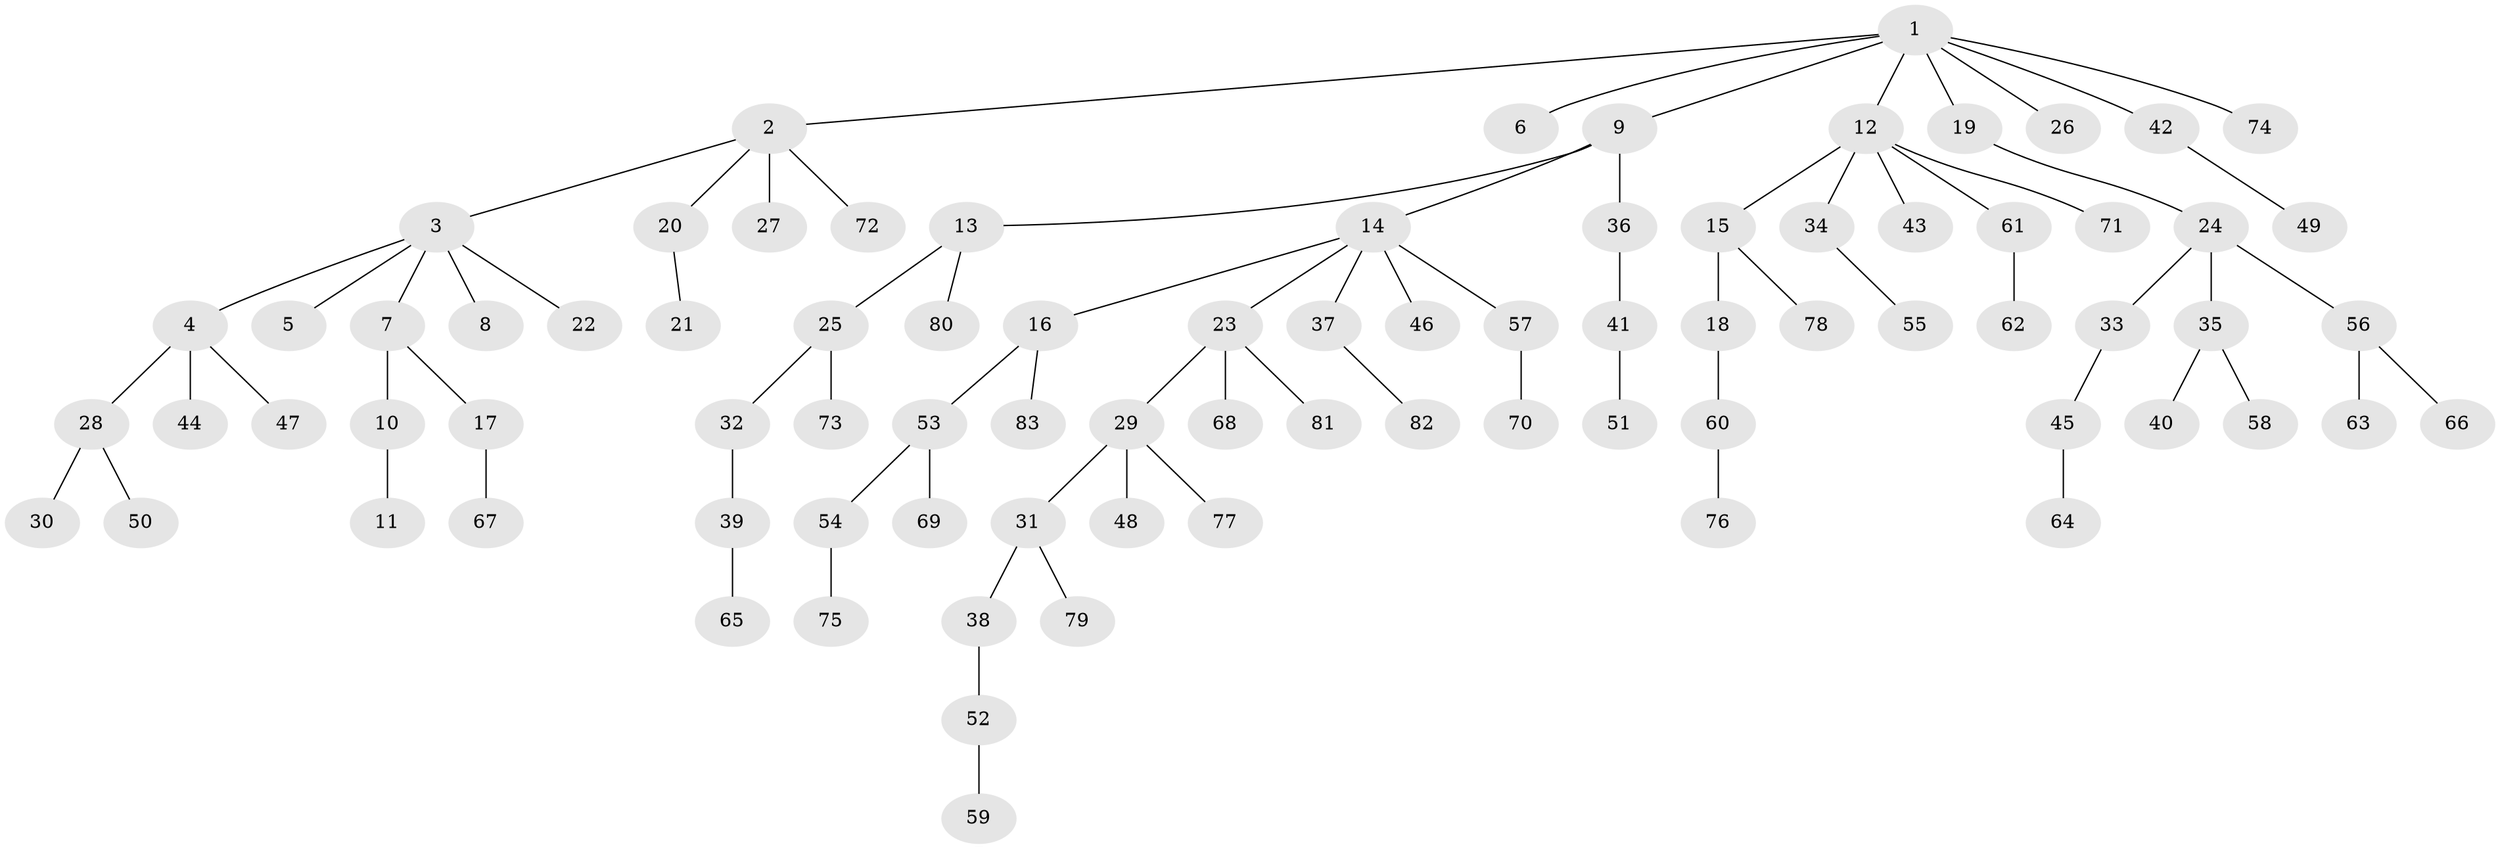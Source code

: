 // Generated by graph-tools (version 1.1) at 2025/36/03/09/25 02:36:56]
// undirected, 83 vertices, 82 edges
graph export_dot {
graph [start="1"]
  node [color=gray90,style=filled];
  1;
  2;
  3;
  4;
  5;
  6;
  7;
  8;
  9;
  10;
  11;
  12;
  13;
  14;
  15;
  16;
  17;
  18;
  19;
  20;
  21;
  22;
  23;
  24;
  25;
  26;
  27;
  28;
  29;
  30;
  31;
  32;
  33;
  34;
  35;
  36;
  37;
  38;
  39;
  40;
  41;
  42;
  43;
  44;
  45;
  46;
  47;
  48;
  49;
  50;
  51;
  52;
  53;
  54;
  55;
  56;
  57;
  58;
  59;
  60;
  61;
  62;
  63;
  64;
  65;
  66;
  67;
  68;
  69;
  70;
  71;
  72;
  73;
  74;
  75;
  76;
  77;
  78;
  79;
  80;
  81;
  82;
  83;
  1 -- 2;
  1 -- 6;
  1 -- 9;
  1 -- 12;
  1 -- 19;
  1 -- 26;
  1 -- 42;
  1 -- 74;
  2 -- 3;
  2 -- 20;
  2 -- 27;
  2 -- 72;
  3 -- 4;
  3 -- 5;
  3 -- 7;
  3 -- 8;
  3 -- 22;
  4 -- 28;
  4 -- 44;
  4 -- 47;
  7 -- 10;
  7 -- 17;
  9 -- 13;
  9 -- 14;
  9 -- 36;
  10 -- 11;
  12 -- 15;
  12 -- 34;
  12 -- 43;
  12 -- 61;
  12 -- 71;
  13 -- 25;
  13 -- 80;
  14 -- 16;
  14 -- 23;
  14 -- 37;
  14 -- 46;
  14 -- 57;
  15 -- 18;
  15 -- 78;
  16 -- 53;
  16 -- 83;
  17 -- 67;
  18 -- 60;
  19 -- 24;
  20 -- 21;
  23 -- 29;
  23 -- 68;
  23 -- 81;
  24 -- 33;
  24 -- 35;
  24 -- 56;
  25 -- 32;
  25 -- 73;
  28 -- 30;
  28 -- 50;
  29 -- 31;
  29 -- 48;
  29 -- 77;
  31 -- 38;
  31 -- 79;
  32 -- 39;
  33 -- 45;
  34 -- 55;
  35 -- 40;
  35 -- 58;
  36 -- 41;
  37 -- 82;
  38 -- 52;
  39 -- 65;
  41 -- 51;
  42 -- 49;
  45 -- 64;
  52 -- 59;
  53 -- 54;
  53 -- 69;
  54 -- 75;
  56 -- 63;
  56 -- 66;
  57 -- 70;
  60 -- 76;
  61 -- 62;
}
